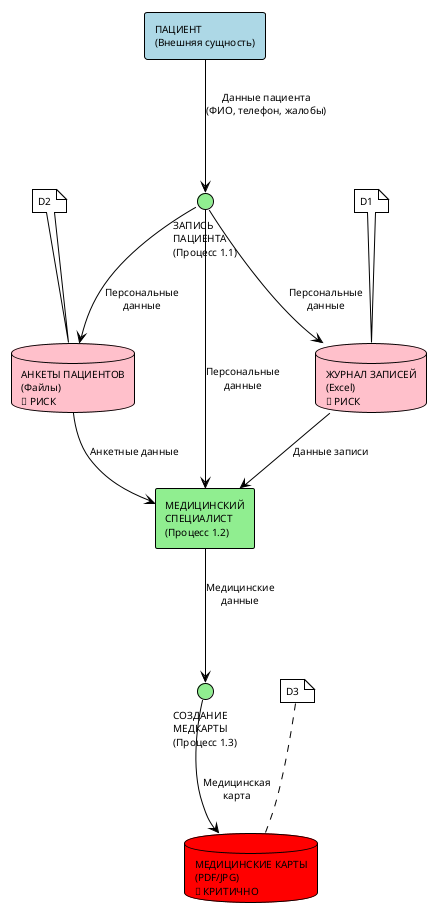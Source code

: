 @startuml patient_registration_dfd
!theme plain
skinparam backgroundColor white
skinparam defaultFontSize 10

' Внешние сущности
rectangle "ПАЦИЕНТ\n(Внешняя сущность)" as patient #lightblue

' Процессы  
circle "ЗАПИСЬ\nПАЦИЕНТА\n(Процесс 1.1)" as process1 #lightgreen
rectangle "МЕДИЦИНСКИЙ\nСПЕЦИАЛИСТ\n(Процесс 1.2)" as doctor #lightgreen
circle "СОЗДАНИЕ\nМЕДКАРТЫ\n(Процесс 1.3)" as process3 #lightgreen

' Хранилища данных (уязвимые)
database "ЖУРНАЛ ЗАПИСЕЙ\n(Excel)\n🔴 РИСК" as store1 #pink
database "АНКЕТЫ ПАЦИЕНТОВ\n(Файлы)\n🔴 РИСК" as store2 #pink
database "МЕДИЦИНСКИЕ КАРТЫ\n(PDF/JPG)\n🔴 КРИТИЧНО" as store3 #red

' Потоки данных
patient --> process1 : "Данные пациента\n(ФИО, телефон, жалобы)"
process1 --> store1 : "Персональные\nданные"
process1 --> store2 : "Персональные\nданные"  
process1 --> doctor : "Персональные\nданные"

store1 --> doctor : "Данные записи"
store2 --> doctor : "Анкетные данные"

doctor --> process3 : "Медицинские\nданные"
process3 --> store3 : "Медицинская\nкарта"

' Нумерация хранилищ
note top of store1 : D1
note top of store2 : D2  
note top of store3 : D3

@enduml
